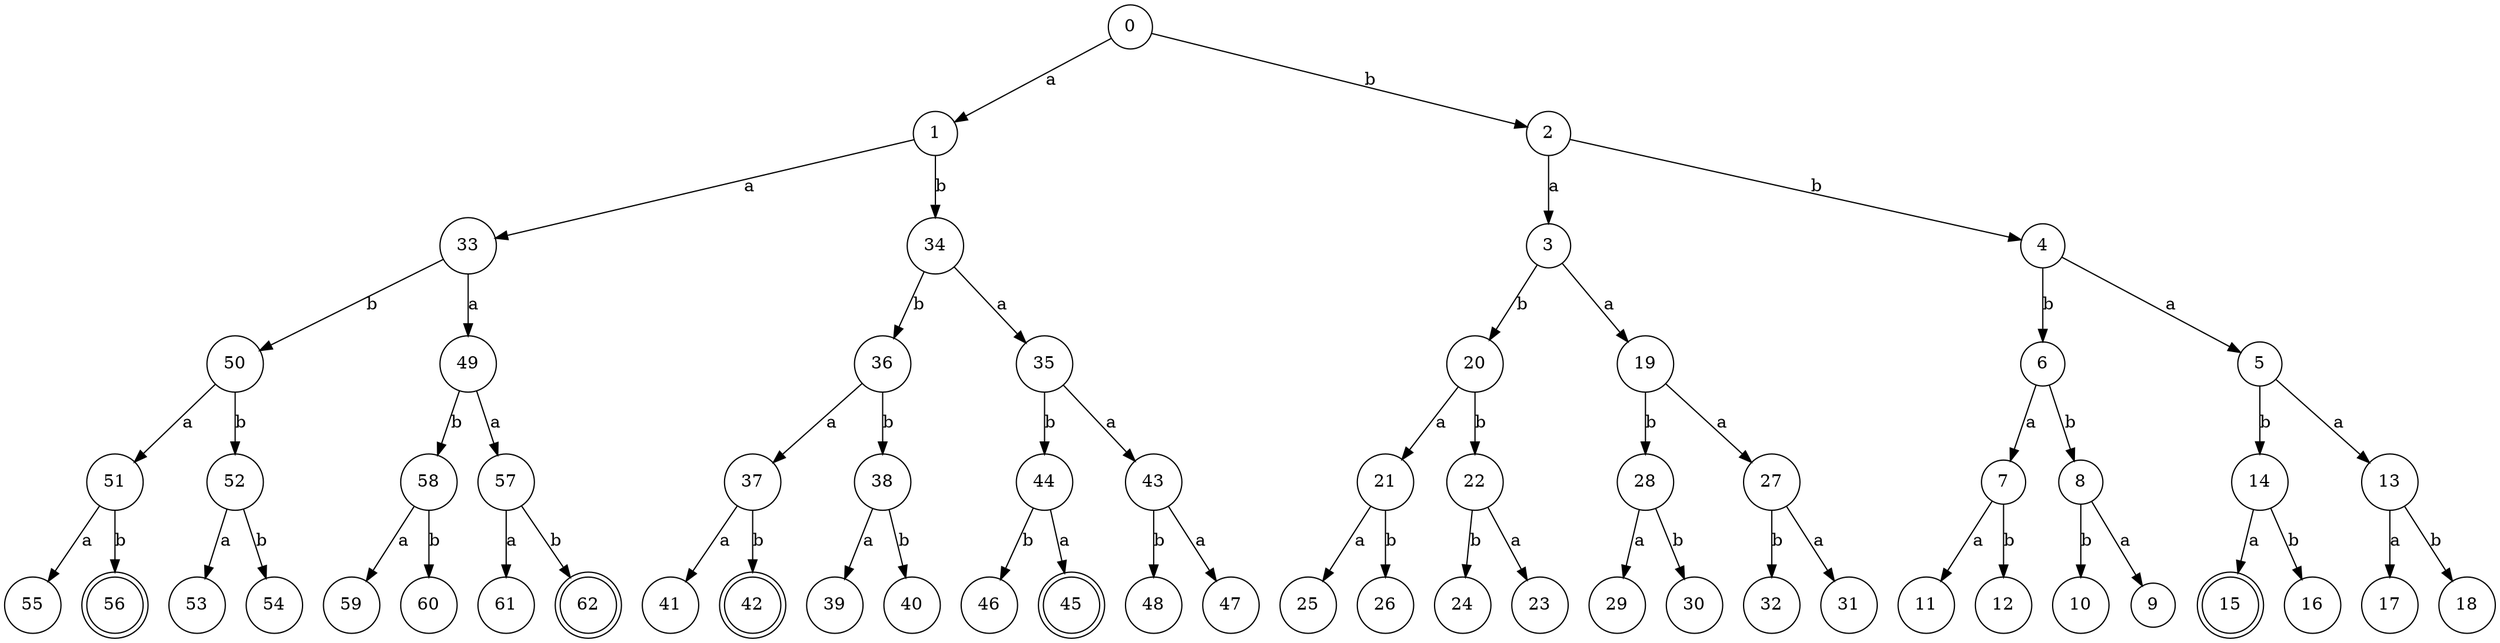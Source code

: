 digraph G {
node_59 [shape=circle,label="59"];
node_28 [shape=circle,label="28"];
	node_28 -> node_29 [label="a"];
	node_28 -> node_30 [label="b"];
node_14 [shape=circle,label="14"];
	node_14 -> node_15 [label="a"];
	node_14 -> node_16 [label="b"];
node_51 [shape=circle,label="51"];
	node_51 -> node_55 [label="a"];
	node_51 -> node_56 [label="b"];
node_46 [shape=circle,label="46"];
node_11 [shape=circle,label="11"];
node_21 [shape=circle,label="21"];
	node_21 -> node_25 [label="a"];
	node_21 -> node_26 [label="b"];
node_32 [shape=circle,label="32"];
node_52 [shape=circle,label="52"];
	node_52 -> node_53 [label="a"];
	node_52 -> node_54 [label="b"];
node_17 [shape=circle,label="17"];
node_56 [shape=doublecircle,label="56"];
node_10 [shape=circle,label="10"];
node_15 [shape=doublecircle,label="15"];
node_6 [shape=circle,label="6"];
	node_6 -> node_7 [label="a"];
	node_6 -> node_8 [label="b"];
node_50 [shape=circle,label="50"];
	node_50 -> node_51 [label="a"];
	node_50 -> node_52 [label="b"];
node_18 [shape=circle,label="18"];
node_30 [shape=circle,label="30"];
node_33 [shape=circle,label="33"];
	node_33 -> node_49 [label="a"];
	node_33 -> node_50 [label="b"];
node_37 [shape=circle,label="37"];
	node_37 -> node_41 [label="a"];
	node_37 -> node_42 [label="b"];
node_48 [shape=circle,label="48"];
node_61 [shape=circle,label="61"];
node_27 [shape=circle,label="27"];
	node_27 -> node_31 [label="a"];
	node_27 -> node_32 [label="b"];
node_58 [shape=circle,label="58"];
	node_58 -> node_59 [label="a"];
	node_58 -> node_60 [label="b"];
node_5 [shape=circle,label="5"];
	node_5 -> node_13 [label="a"];
	node_5 -> node_14 [label="b"];
node_54 [shape=circle,label="54"];
node_24 [shape=circle,label="24"];
node_36 [shape=circle,label="36"];
	node_36 -> node_37 [label="a"];
	node_36 -> node_38 [label="b"];
node_45 [shape=doublecircle,label="45"];
node_1 [shape=circle,label="1"];
	node_1 -> node_33 [label="a"];
	node_1 -> node_34 [label="b"];
node_20 [shape=circle,label="20"];
	node_20 -> node_21 [label="a"];
	node_20 -> node_22 [label="b"];
node_25 [shape=circle,label="25"];
node_7 [shape=circle,label="7"];
	node_7 -> node_11 [label="a"];
	node_7 -> node_12 [label="b"];
node_0 [shape=circle,label="0"];
	node_0 -> node_1 [label="a"];
	node_0 -> node_2 [label="b"];
node_2 [shape=circle,label="2"];
	node_2 -> node_3 [label="a"];
	node_2 -> node_4 [label="b"];
node_62 [shape=doublecircle,label="62"];
node_26 [shape=circle,label="26"];
node_19 [shape=circle,label="19"];
	node_19 -> node_27 [label="a"];
	node_19 -> node_28 [label="b"];
node_55 [shape=circle,label="55"];
node_53 [shape=circle,label="53"];
node_23 [shape=circle,label="23"];
node_29 [shape=circle,label="29"];
node_57 [shape=circle,label="57"];
	node_57 -> node_61 [label="a"];
	node_57 -> node_62 [label="b"];
node_3 [shape=circle,label="3"];
	node_3 -> node_19 [label="a"];
	node_3 -> node_20 [label="b"];
node_16 [shape=circle,label="16"];
node_44 [shape=circle,label="44"];
	node_44 -> node_45 [label="a"];
	node_44 -> node_46 [label="b"];
node_39 [shape=circle,label="39"];
node_60 [shape=circle,label="60"];
node_40 [shape=circle,label="40"];
node_8 [shape=circle,label="8"];
	node_8 -> node_9 [label="a"];
	node_8 -> node_10 [label="b"];
node_41 [shape=circle,label="41"];
node_38 [shape=circle,label="38"];
	node_38 -> node_39 [label="a"];
	node_38 -> node_40 [label="b"];
node_22 [shape=circle,label="22"];
	node_22 -> node_23 [label="a"];
	node_22 -> node_24 [label="b"];
node_31 [shape=circle,label="31"];
node_34 [shape=circle,label="34"];
	node_34 -> node_35 [label="a"];
	node_34 -> node_36 [label="b"];
node_47 [shape=circle,label="47"];
node_49 [shape=circle,label="49"];
	node_49 -> node_57 [label="a"];
	node_49 -> node_58 [label="b"];
node_35 [shape=circle,label="35"];
	node_35 -> node_43 [label="a"];
	node_35 -> node_44 [label="b"];
node_12 [shape=circle,label="12"];
node_42 [shape=doublecircle,label="42"];
node_9 [shape=circle,label="9"];
node_43 [shape=circle,label="43"];
	node_43 -> node_47 [label="a"];
	node_43 -> node_48 [label="b"];
node_4 [shape=circle,label="4"];
	node_4 -> node_5 [label="a"];
	node_4 -> node_6 [label="b"];
node_13 [shape=circle,label="13"];
	node_13 -> node_17 [label="a"];
	node_13 -> node_18 [label="b"];
}
